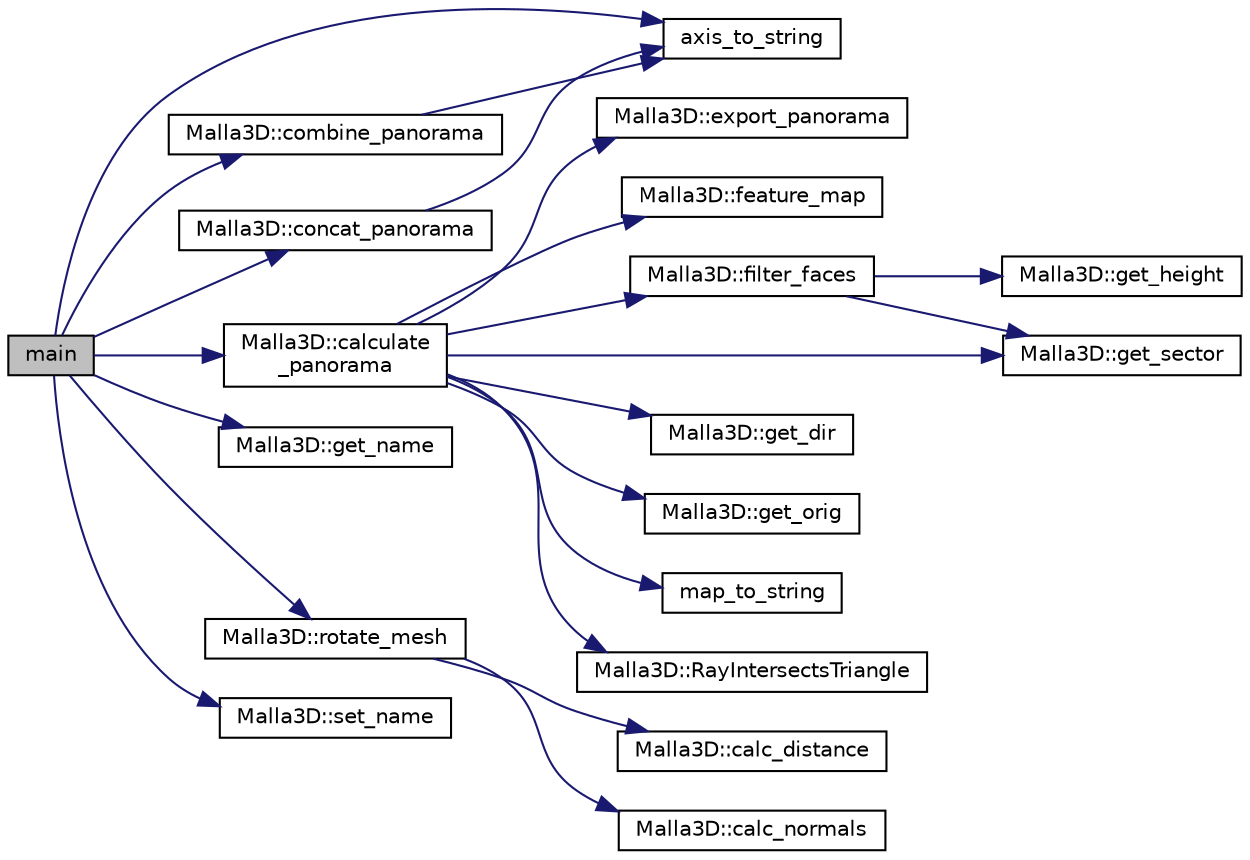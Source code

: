digraph "main"
{
 // LATEX_PDF_SIZE
  edge [fontname="Helvetica",fontsize="10",labelfontname="Helvetica",labelfontsize="10"];
  node [fontname="Helvetica",fontsize="10",shape=record];
  rankdir="LR";
  Node1 [label="main",height=0.2,width=0.4,color="black", fillcolor="grey75", style="filled", fontcolor="black",tooltip=" "];
  Node1 -> Node2 [color="midnightblue",fontsize="10",style="solid",fontname="Helvetica"];
  Node2 [label="axis_to_string",height=0.2,width=0.4,color="black", fillcolor="white", style="filled",URL="$aux_8h.html#afc31f23e1de37e57949b88b2da006122",tooltip="Convert enum Axis to std::string c++ type."];
  Node1 -> Node3 [color="midnightblue",fontsize="10",style="solid",fontname="Helvetica"];
  Node3 [label="Malla3D::calculate\l_panorama",height=0.2,width=0.4,color="black", fillcolor="white", style="filled",URL="$classMalla3D.html#a62a468f594ed9248bfb756207d79bca9",tooltip="Calculate PANORAMA [extended] representation of the 3D mesh."];
  Node3 -> Node4 [color="midnightblue",fontsize="10",style="solid",fontname="Helvetica"];
  Node4 [label="Malla3D::export_panorama",height=0.2,width=0.4,color="black", fillcolor="white", style="filled",URL="$classMalla3D.html#ad15e8de3e89c77f8dde51dc62084d197",tooltip="Export PANORAMA representation to sdm , ndm or gndm."];
  Node3 -> Node5 [color="midnightblue",fontsize="10",style="solid",fontname="Helvetica"];
  Node5 [label="Malla3D::feature_map",height=0.2,width=0.4,color="black", fillcolor="white", style="filled",URL="$classMalla3D.html#af31e0135d4e38023e1cb13784247c7d3",tooltip="Compute the feature map specified ."];
  Node3 -> Node6 [color="midnightblue",fontsize="10",style="solid",fontname="Helvetica"];
  Node6 [label="Malla3D::filter_faces",height=0.2,width=0.4,color="black", fillcolor="white", style="filled",URL="$classMalla3D.html#a7ea87c0adeb5a82ff56d04088c78688b",tooltip="Separates the faces of the mesh according to their height and sector."];
  Node6 -> Node7 [color="midnightblue",fontsize="10",style="solid",fontname="Helvetica"];
  Node7 [label="Malla3D::get_height",height=0.2,width=0.4,color="black", fillcolor="white", style="filled",URL="$classMalla3D.html#a01febaaa4fb630d6c3b62590ff740e51",tooltip="Get height of a division of the cylinder."];
  Node6 -> Node8 [color="midnightblue",fontsize="10",style="solid",fontname="Helvetica"];
  Node8 [label="Malla3D::get_sector",height=0.2,width=0.4,color="black", fillcolor="white", style="filled",URL="$classMalla3D.html#a1bce49b0d0ef934299b68cd8f29626f6",tooltip="Get sector of a point."];
  Node3 -> Node9 [color="midnightblue",fontsize="10",style="solid",fontname="Helvetica"];
  Node9 [label="Malla3D::get_dir",height=0.2,width=0.4,color="black", fillcolor="white", style="filled",URL="$classMalla3D.html#a6316e6fd15009373da175d7e8a7dd978",tooltip="Get direction of ray based on axis and angle."];
  Node3 -> Node10 [color="midnightblue",fontsize="10",style="solid",fontname="Helvetica"];
  Node10 [label="Malla3D::get_orig",height=0.2,width=0.4,color="black", fillcolor="white", style="filled",URL="$classMalla3D.html#ac1801ab429f5d4531a48016d8629efce",tooltip="Get origin of ray based on axis and height."];
  Node3 -> Node8 [color="midnightblue",fontsize="10",style="solid",fontname="Helvetica"];
  Node3 -> Node11 [color="midnightblue",fontsize="10",style="solid",fontname="Helvetica"];
  Node11 [label="map_to_string",height=0.2,width=0.4,color="black", fillcolor="white", style="filled",URL="$aux_8h.html#aee40fe119b557ef2e8c1b596fd28c0b5",tooltip="Convert enum Map to std::string c++ type."];
  Node3 -> Node12 [color="midnightblue",fontsize="10",style="solid",fontname="Helvetica"];
  Node12 [label="Malla3D::RayIntersectsTriangle",height=0.2,width=0.4,color="black", fillcolor="white", style="filled",URL="$classMalla3D.html#a16cfe88c11a5a9ab468833cc412b4ba3",tooltip="Compute Ray-Triangle Intersection using Möller-Trumbore algorithm."];
  Node1 -> Node13 [color="midnightblue",fontsize="10",style="solid",fontname="Helvetica"];
  Node13 [label="Malla3D::combine_panorama",height=0.2,width=0.4,color="black", fillcolor="white", style="filled",URL="$classMalla3D.html#a2ad2058b8df4e1675840a12c298e14bd",tooltip="Combine PANORAMA feature maps SDM, NDM and GNDM in PANORAMA extended representation."];
  Node13 -> Node2 [color="midnightblue",fontsize="10",style="solid",fontname="Helvetica"];
  Node1 -> Node14 [color="midnightblue",fontsize="10",style="solid",fontname="Helvetica"];
  Node14 [label="Malla3D::concat_panorama",height=0.2,width=0.4,color="black", fillcolor="white", style="filled",URL="$classMalla3D.html#a9485ecd9e591a9c98f39dd51c94b0970",tooltip="Concatenation PANORAMA feature maps SDM and NDM."];
  Node14 -> Node2 [color="midnightblue",fontsize="10",style="solid",fontname="Helvetica"];
  Node1 -> Node15 [color="midnightblue",fontsize="10",style="solid",fontname="Helvetica"];
  Node15 [label="Malla3D::get_name",height=0.2,width=0.4,color="black", fillcolor="white", style="filled",URL="$classMalla3D.html#ad0766a8459b60817a673b2ff6425d189",tooltip="Get model's name."];
  Node1 -> Node16 [color="midnightblue",fontsize="10",style="solid",fontname="Helvetica"];
  Node16 [label="Malla3D::rotate_mesh",height=0.2,width=0.4,color="black", fillcolor="white", style="filled",URL="$classMalla3D.html#a16fdfd8b127a8f5795a8d2b5f9bd996d",tooltip="Rotate the mesh."];
  Node16 -> Node17 [color="midnightblue",fontsize="10",style="solid",fontname="Helvetica"];
  Node17 [label="Malla3D::calc_distance",height=0.2,width=0.4,color="black", fillcolor="white", style="filled",URL="$classMalla3D.html#aa737de641d8f52b3e5e764bbade4aa98",tooltip="Calculate maximun distance from centroid."];
  Node16 -> Node18 [color="midnightblue",fontsize="10",style="solid",fontname="Helvetica"];
  Node18 [label="Malla3D::calc_normals",height=0.2,width=0.4,color="black", fillcolor="white", style="filled",URL="$classMalla3D.html#a5e89df2d0021683c8815b42d3219fe26",tooltip="Calculate normals of mesh faces."];
  Node1 -> Node19 [color="midnightblue",fontsize="10",style="solid",fontname="Helvetica"];
  Node19 [label="Malla3D::set_name",height=0.2,width=0.4,color="black", fillcolor="white", style="filled",URL="$classMalla3D.html#ae85de41c2a0e3446316bd930d7d6d0de",tooltip="Set model's name."];
}
